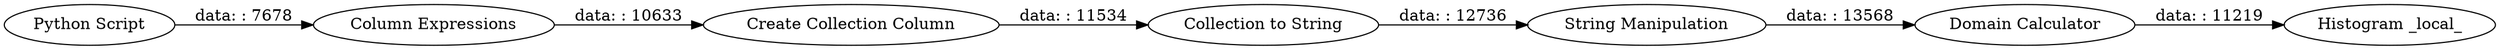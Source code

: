 digraph {
	"-8460870883079795492_10" [label="Domain Calculator"]
	"-8460870883079795492_2" [label="Column Expressions"]
	"-8460870883079795492_3" [label="Create Collection Column"]
	"-8460870883079795492_1" [label="Python Script"]
	"-8460870883079795492_5" [label="Collection to String"]
	"-8460870883079795492_6" [label="String Manipulation"]
	"-8460870883079795492_9" [label="Histogram _local_"]
	"-8460870883079795492_10" -> "-8460870883079795492_9" [label="data: : 11219"]
	"-8460870883079795492_2" -> "-8460870883079795492_3" [label="data: : 10633"]
	"-8460870883079795492_1" -> "-8460870883079795492_2" [label="data: : 7678"]
	"-8460870883079795492_6" -> "-8460870883079795492_10" [label="data: : 13568"]
	"-8460870883079795492_3" -> "-8460870883079795492_5" [label="data: : 11534"]
	"-8460870883079795492_5" -> "-8460870883079795492_6" [label="data: : 12736"]
	rankdir=LR
}
